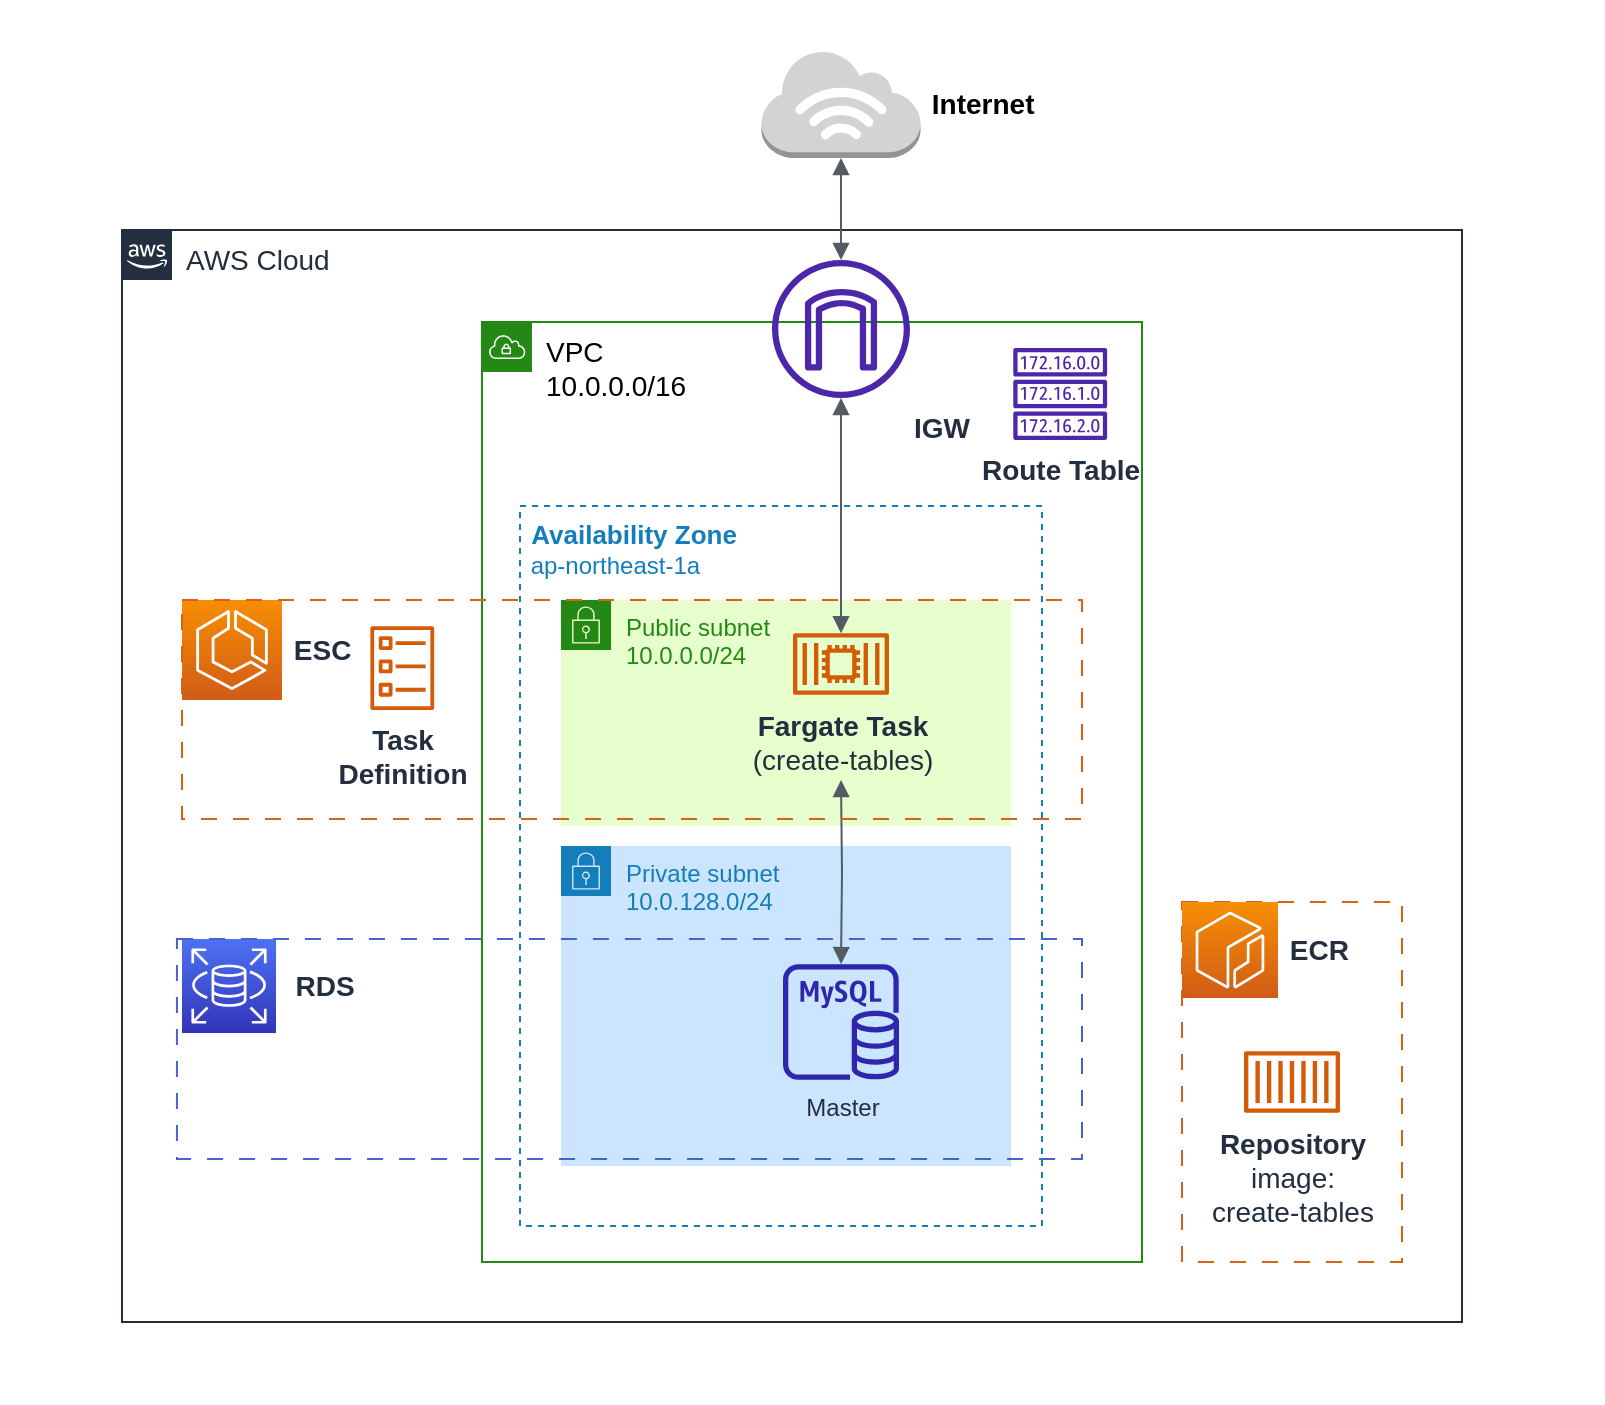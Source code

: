 <mxfile version="21.1.1" type="device">
  <diagram name="Page-1" id="VZnwENAGP3kPD1gLUGfE">
    <mxGraphModel dx="1115" dy="747" grid="1" gridSize="10" guides="1" tooltips="1" connect="1" arrows="1" fold="1" page="1" pageScale="1" pageWidth="850" pageHeight="1100" background="none" math="0" shadow="0">
      <root>
        <mxCell id="0" />
        <mxCell id="1" parent="0" />
        <mxCell id="4_WsoptqF9nfw9GYhyMF-2" value="" style="rounded=0;whiteSpace=wrap;html=1;strokeColor=#FFFFFF;fontColor=#393C56;fillColor=#FFFFFF;" parent="1" vertex="1">
          <mxGeometry x="430" y="100" width="800" height="700" as="geometry" />
        </mxCell>
        <mxCell id="dQ3a9esEylfcC-lkuKPx-1" value="&lt;font style=&quot;font-size: 14px;&quot;&gt;AWS Cloud&lt;/font&gt;" style="points=[[0,0],[0.25,0],[0.5,0],[0.75,0],[1,0],[1,0.25],[1,0.5],[1,0.75],[1,1],[0.75,1],[0.5,1],[0.25,1],[0,1],[0,0.75],[0,0.5],[0,0.25]];outlineConnect=0;gradientColor=none;html=1;whiteSpace=wrap;fontSize=12;fontStyle=0;container=0;pointerEvents=0;collapsible=0;recursiveResize=0;shape=mxgraph.aws4.group;grIcon=mxgraph.aws4.group_aws_cloud_alt;strokeColor=#232F3E;fillColor=none;verticalAlign=top;align=left;spacingLeft=30;fontColor=#232F3E;dashed=0;" parent="1" vertex="1">
          <mxGeometry x="490" y="214" width="670" height="546" as="geometry" />
        </mxCell>
        <mxCell id="dQ3a9esEylfcC-lkuKPx-136" value="&lt;font style=&quot;font-size: 14px;&quot;&gt;&lt;b&gt;&amp;nbsp;Internet&lt;/b&gt;&lt;/font&gt;" style="outlineConnect=0;dashed=0;verticalLabelPosition=middle;verticalAlign=middle;align=left;html=1;shape=mxgraph.aws3.internet_3;fillColor=#D2D3D3;gradientColor=none;labelPosition=right;" parent="1" vertex="1">
          <mxGeometry x="809.75" y="124" width="79.5" height="54" as="geometry" />
        </mxCell>
        <mxCell id="dQ3a9esEylfcC-lkuKPx-138" value="" style="edgeStyle=orthogonalEdgeStyle;html=1;endArrow=block;elbow=vertical;startArrow=block;startFill=1;endFill=1;strokeColor=#545B64;rounded=0;exitX=0.5;exitY=1;exitDx=0;exitDy=0;exitPerimeter=0;" parent="1" source="dQ3a9esEylfcC-lkuKPx-136" target="dQ3a9esEylfcC-lkuKPx-15" edge="1">
          <mxGeometry width="100" relative="1" as="geometry">
            <mxPoint x="675" y="320" as="sourcePoint" />
            <mxPoint x="775" y="320" as="targetPoint" />
          </mxGeometry>
        </mxCell>
        <mxCell id="dQ3a9esEylfcC-lkuKPx-7" value="Public subnet&lt;br&gt;10.0.0.0/24" style="points=[[0,0],[0.25,0],[0.5,0],[0.75,0],[1,0],[1,0.25],[1,0.5],[1,0.75],[1,1],[0.75,1],[0.5,1],[0.25,1],[0,1],[0,0.75],[0,0.5],[0,0.25]];outlineConnect=0;gradientColor=none;html=1;whiteSpace=wrap;fontSize=12;fontStyle=0;container=1;pointerEvents=0;collapsible=0;recursiveResize=0;shape=mxgraph.aws4.group;grIcon=mxgraph.aws4.group_security_group;grStroke=0;strokeColor=#248814;fillColor=#E6FFCC;verticalAlign=top;align=left;spacingLeft=30;fontColor=#248814;dashed=0;" parent="1" vertex="1">
          <mxGeometry x="709.5" y="399" width="225" height="113" as="geometry" />
        </mxCell>
        <mxCell id="dQ3a9esEylfcC-lkuKPx-6" value="&lt;font color=&quot;#000000&quot; style=&quot;font-size: 14px;&quot;&gt;VPC&lt;br&gt;10.0.0.0/16&lt;/font&gt;" style="points=[[0,0],[0.25,0],[0.5,0],[0.75,0],[1,0],[1,0.25],[1,0.5],[1,0.75],[1,1],[0.75,1],[0.5,1],[0.25,1],[0,1],[0,0.75],[0,0.5],[0,0.25]];outlineConnect=0;gradientColor=none;html=1;whiteSpace=wrap;fontSize=12;fontStyle=0;container=0;pointerEvents=0;collapsible=0;recursiveResize=0;shape=mxgraph.aws4.group;grIcon=mxgraph.aws4.group_vpc;strokeColor=#248814;fillColor=none;verticalAlign=top;align=left;spacingLeft=30;fontColor=#AAB7B8;dashed=0;" parent="1" vertex="1">
          <mxGeometry x="670" y="260" width="330" height="470" as="geometry" />
        </mxCell>
        <mxCell id="dQ3a9esEylfcC-lkuKPx-16" value="Route Table" style="sketch=0;outlineConnect=0;fontColor=#232F3E;gradientColor=none;fillColor=#4D27AA;strokeColor=none;dashed=0;verticalLabelPosition=bottom;verticalAlign=top;align=center;html=1;fontSize=14;fontStyle=1;aspect=fixed;pointerEvents=1;shape=mxgraph.aws4.route_table;" parent="1" vertex="1">
          <mxGeometry x="935.5" y="273" width="47.21" height="46" as="geometry" />
        </mxCell>
        <mxCell id="dQ3a9esEylfcC-lkuKPx-15" value="IGW" style="sketch=0;outlineConnect=0;fontColor=#232F3E;gradientColor=none;fillColor=#4D27AA;strokeColor=none;dashed=0;verticalLabelPosition=bottom;verticalAlign=top;align=left;html=1;fontSize=14;fontStyle=1;aspect=fixed;pointerEvents=1;shape=mxgraph.aws4.internet_gateway;labelPosition=right;" parent="1" vertex="1">
          <mxGeometry x="815" y="229" width="69" height="69" as="geometry" />
        </mxCell>
        <mxCell id="dQ3a9esEylfcC-lkuKPx-36" value="Task &lt;br&gt;Definition" style="sketch=0;outlineConnect=0;fontColor=#232F3E;gradientColor=none;fillColor=#D45B07;strokeColor=none;dashed=0;verticalLabelPosition=bottom;verticalAlign=top;align=center;html=1;fontSize=14;fontStyle=1;aspect=fixed;pointerEvents=1;shape=mxgraph.aws4.ecs_task;" parent="1" vertex="1">
          <mxGeometry x="614" y="412.11" width="32.29" height="41.89" as="geometry" />
        </mxCell>
        <mxCell id="dQ3a9esEylfcC-lkuKPx-10" value="&amp;nbsp;ESC&lt;br&gt;" style="sketch=0;points=[[0,0,0],[0.25,0,0],[0.5,0,0],[0.75,0,0],[1,0,0],[0,1,0],[0.25,1,0],[0.5,1,0],[0.75,1,0],[1,1,0],[0,0.25,0],[0,0.5,0],[0,0.75,0],[1,0.25,0],[1,0.5,0],[1,0.75,0]];outlineConnect=0;fontColor=#232F3E;gradientColor=#F78E04;gradientDirection=north;fillColor=#D05C17;strokeColor=#ffffff;dashed=0;verticalLabelPosition=middle;verticalAlign=middle;align=left;html=1;fontSize=14;fontStyle=1;aspect=fixed;shape=mxgraph.aws4.resourceIcon;resIcon=mxgraph.aws4.ecs;horizontal=1;fontFamily=Helvetica;labelPosition=right;" parent="1" vertex="1">
          <mxGeometry x="520" y="399" width="50" height="50" as="geometry" />
        </mxCell>
        <mxCell id="dQ3a9esEylfcC-lkuKPx-103" value="RDS&lt;br&gt;" style="sketch=0;points=[[0,0,0],[0.25,0,0],[0.5,0,0],[0.75,0,0],[1,0,0],[0,1,0],[0.25,1,0],[0.5,1,0],[0.75,1,0],[1,1,0],[0,0.25,0],[0,0.5,0],[0,0.75,0],[1,0.25,0],[1,0.5,0],[1,0.75,0]];outlineConnect=0;fontColor=#232F3E;gradientColor=#4D72F3;gradientDirection=north;fillColor=#3334B9;strokeColor=#ffffff;dashed=0;verticalLabelPosition=middle;verticalAlign=middle;align=center;html=1;fontSize=14;fontStyle=1;aspect=fixed;shape=mxgraph.aws4.resourceIcon;resIcon=mxgraph.aws4.rds;labelPosition=right;" parent="1" vertex="1">
          <mxGeometry x="520" y="568.5" width="47" height="47" as="geometry" />
        </mxCell>
        <mxCell id="dQ3a9esEylfcC-lkuKPx-107" style="edgeStyle=orthogonalEdgeStyle;rounded=0;orthogonalLoop=1;jettySize=auto;html=1;exitX=0.5;exitY=1;exitDx=0;exitDy=0;exitPerimeter=0;" parent="1" source="dQ3a9esEylfcC-lkuKPx-103" target="dQ3a9esEylfcC-lkuKPx-103" edge="1">
          <mxGeometry relative="1" as="geometry" />
        </mxCell>
        <mxCell id="dQ3a9esEylfcC-lkuKPx-20" value="Private subnet&lt;br&gt;10.0.128.0/24" style="points=[[0,0],[0.25,0],[0.5,0],[0.75,0],[1,0],[1,0.25],[1,0.5],[1,0.75],[1,1],[0.75,1],[0.5,1],[0.25,1],[0,1],[0,0.75],[0,0.5],[0,0.25]];outlineConnect=0;gradientColor=none;html=1;whiteSpace=wrap;fontSize=12;fontStyle=0;container=1;pointerEvents=0;collapsible=0;recursiveResize=0;shape=mxgraph.aws4.group;grIcon=mxgraph.aws4.group_security_group;grStroke=0;strokeColor=#147EBA;fillColor=#CCE5FF;verticalAlign=top;align=left;spacingLeft=30;fontColor=#147EBA;dashed=0;" parent="1" vertex="1">
          <mxGeometry x="709.5" y="522" width="225" height="160" as="geometry" />
        </mxCell>
        <mxCell id="dQ3a9esEylfcC-lkuKPx-104" value="Master" style="sketch=0;outlineConnect=0;fontColor=#232F3E;gradientColor=none;fillColor=#2E27AD;strokeColor=none;dashed=0;verticalLabelPosition=bottom;verticalAlign=top;align=center;html=1;fontSize=12;fontStyle=0;aspect=fixed;pointerEvents=1;shape=mxgraph.aws4.rds_mysql_instance;" parent="dQ3a9esEylfcC-lkuKPx-20" vertex="1">
          <mxGeometry x="111" y="59" width="58" height="58" as="geometry" />
        </mxCell>
        <mxCell id="dQ3a9esEylfcC-lkuKPx-93" value="&lt;font style=&quot;font-size: 13px;&quot;&gt;&lt;b&gt;&lt;font style=&quot;font-size: 13px;&quot;&gt;&amp;nbsp;Availability Zone&lt;/font&gt;&lt;/b&gt;&lt;br&gt;&lt;/font&gt;&amp;nbsp;ap-northeast-1a" style="fillColor=none;strokeColor=#147EBA;dashed=1;verticalAlign=top;fontStyle=0;fontColor=#147EBA;whiteSpace=wrap;html=1;labelPosition=center;verticalLabelPosition=middle;align=left;" parent="1" vertex="1">
          <mxGeometry x="689" y="352" width="261" height="360" as="geometry" />
        </mxCell>
        <mxCell id="dQ3a9esEylfcC-lkuKPx-112" value="" style="edgeStyle=orthogonalEdgeStyle;html=1;endArrow=block;elbow=vertical;startArrow=block;startFill=1;endFill=1;strokeColor=#545B64;rounded=0;" parent="1" target="dQ3a9esEylfcC-lkuKPx-104" edge="1">
          <mxGeometry width="100" relative="1" as="geometry">
            <mxPoint x="849.5" y="489" as="sourcePoint" />
            <mxPoint x="849.5" y="572" as="targetPoint" />
            <Array as="points" />
          </mxGeometry>
        </mxCell>
        <mxCell id="dQ3a9esEylfcC-lkuKPx-105" value="" style="dashed=1;verticalAlign=middle;fontStyle=0;whiteSpace=wrap;html=1;strokeWidth=1;fillColor=none;strokeColor=#4563cd;dashPattern=8 8;labelPosition=right;verticalLabelPosition=middle;align=left;" parent="1" vertex="1">
          <mxGeometry x="517.47" y="568.5" width="452.53" height="110" as="geometry" />
        </mxCell>
        <mxCell id="dQ3a9esEylfcC-lkuKPx-34" value="" style="dashed=1;verticalAlign=middle;fontStyle=0;whiteSpace=wrap;html=1;strokeWidth=1;fillColor=none;strokeColor=#d56215;dashPattern=8 8;labelPosition=right;verticalLabelPosition=middle;align=left;" parent="1" vertex="1">
          <mxGeometry x="520" y="399" width="450" height="109.5" as="geometry" />
        </mxCell>
        <mxCell id="NIBdxaEh6crGNWrItZmW-1" value="&lt;font style=&quot;font-size: 14px;&quot;&gt;&lt;b&gt;Fargate Task&lt;br style=&quot;border-color: var(--border-color);&quot;&gt;&lt;/b&gt;&lt;span style=&quot;border-color: var(--border-color);&quot;&gt;(create-tables)&lt;/span&gt;&lt;/font&gt;" style="sketch=0;outlineConnect=0;fontColor=#232F3E;gradientColor=none;fillColor=#D45B07;strokeColor=none;dashed=0;verticalLabelPosition=bottom;verticalAlign=top;align=center;html=1;fontSize=12;fontStyle=0;aspect=fixed;pointerEvents=1;shape=mxgraph.aws4.container_2;" parent="1" vertex="1">
          <mxGeometry x="825.5" y="415.5" width="48" height="31" as="geometry" />
        </mxCell>
        <mxCell id="EMWH4TtMN0Qx2uoHLK-v-1" value="" style="edgeStyle=orthogonalEdgeStyle;html=1;endArrow=block;elbow=vertical;startArrow=block;startFill=1;endFill=1;strokeColor=#545B64;rounded=0;" edge="1" parent="1" source="dQ3a9esEylfcC-lkuKPx-15" target="NIBdxaEh6crGNWrItZmW-1">
          <mxGeometry width="100" relative="1" as="geometry">
            <mxPoint x="820" y="600" as="sourcePoint" />
            <mxPoint x="920" y="600" as="targetPoint" />
          </mxGeometry>
        </mxCell>
        <mxCell id="EMWH4TtMN0Qx2uoHLK-v-3" value="" style="group" vertex="1" connectable="0" parent="1">
          <mxGeometry x="1020" y="550" width="110" height="180" as="geometry" />
        </mxCell>
        <mxCell id="NIBdxaEh6crGNWrItZmW-7" value="" style="dashed=1;verticalAlign=middle;fontStyle=0;whiteSpace=wrap;html=1;strokeWidth=1;fillColor=none;strokeColor=#d56215;dashPattern=8 8;labelPosition=right;verticalLabelPosition=middle;align=left;" parent="EMWH4TtMN0Qx2uoHLK-v-3" vertex="1">
          <mxGeometry width="110" height="180" as="geometry" />
        </mxCell>
        <mxCell id="dQ3a9esEylfcC-lkuKPx-95" value="&amp;nbsp;ECR" style="sketch=0;points=[[0,0,0],[0.25,0,0],[0.5,0,0],[0.75,0,0],[1,0,0],[0,1,0],[0.25,1,0],[0.5,1,0],[0.75,1,0],[1,1,0],[0,0.25,0],[0,0.5,0],[0,0.75,0],[1,0.25,0],[1,0.5,0],[1,0.75,0]];outlineConnect=0;fontColor=#232F3E;gradientColor=#F78E04;gradientDirection=north;fillColor=#D05C17;strokeColor=#ffffff;dashed=0;verticalLabelPosition=middle;verticalAlign=middle;align=left;html=1;fontSize=14;fontStyle=1;aspect=fixed;shape=mxgraph.aws4.resourceIcon;resIcon=mxgraph.aws4.ecr;labelPosition=right;" parent="EMWH4TtMN0Qx2uoHLK-v-3" vertex="1">
          <mxGeometry width="48" height="48" as="geometry" />
        </mxCell>
        <mxCell id="NIBdxaEh6crGNWrItZmW-6" value="Repository&lt;br&gt;&lt;span style=&quot;font-weight: normal;&quot;&gt;image: &lt;br&gt;create-tables&lt;br&gt;&lt;/span&gt;" style="sketch=0;outlineConnect=0;fontColor=#232F3E;gradientColor=none;fillColor=#D45B07;strokeColor=none;dashed=0;verticalLabelPosition=bottom;verticalAlign=top;align=center;html=1;fontSize=14;fontStyle=1;aspect=fixed;pointerEvents=1;shape=mxgraph.aws4.container_1;labelPosition=center;" parent="EMWH4TtMN0Qx2uoHLK-v-3" vertex="1">
          <mxGeometry x="31" y="74.5" width="48" height="31" as="geometry" />
        </mxCell>
      </root>
    </mxGraphModel>
  </diagram>
</mxfile>
